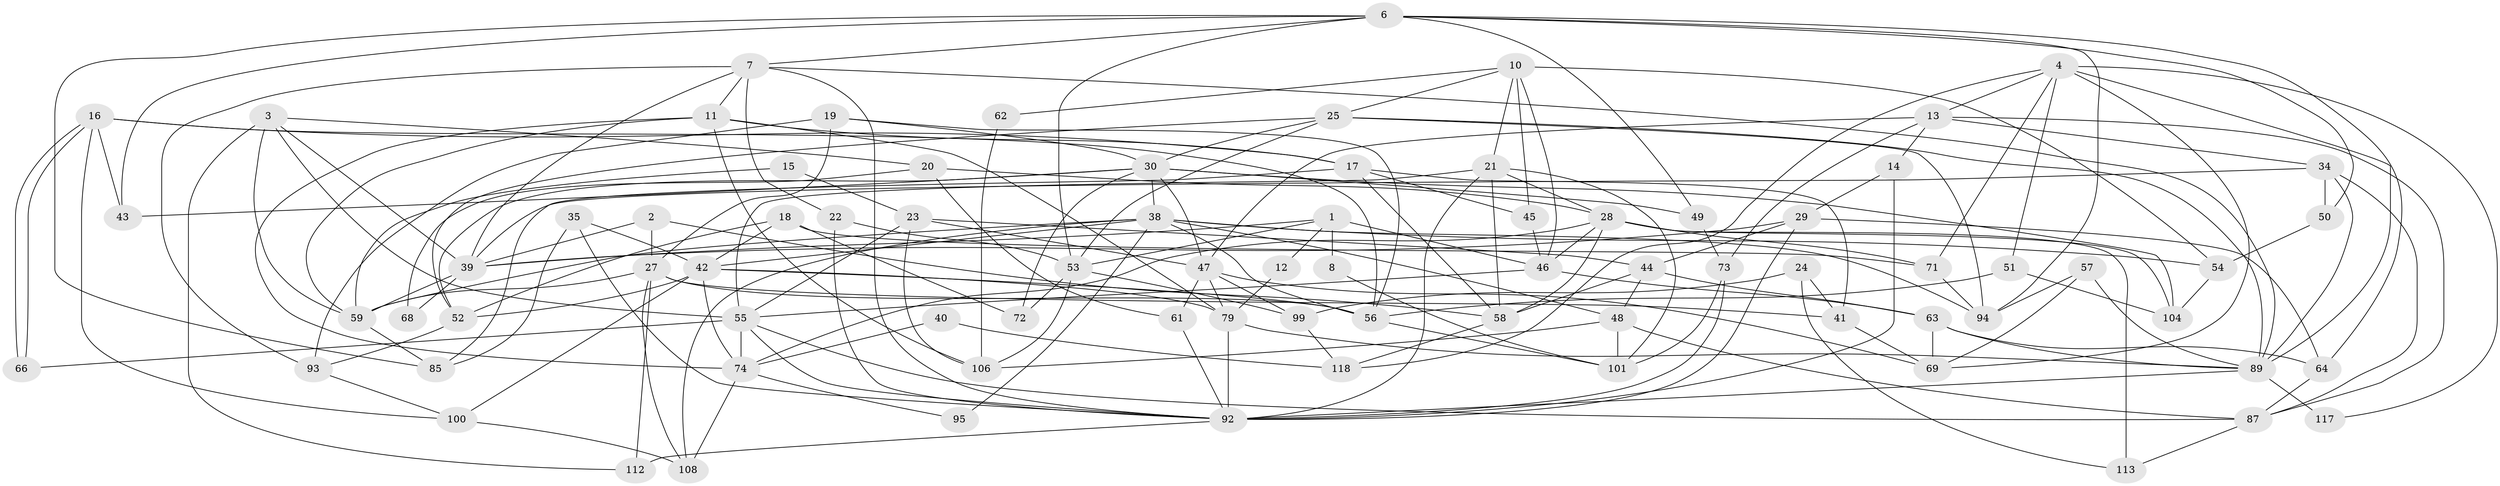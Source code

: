 // Generated by graph-tools (version 1.1) at 2025/52/02/27/25 19:52:02]
// undirected, 80 vertices, 195 edges
graph export_dot {
graph [start="1"]
  node [color=gray90,style=filled];
  1 [super="+107"];
  2;
  3 [super="+5"];
  4 [super="+36"];
  6 [super="+67"];
  7 [super="+9"];
  8;
  10 [super="+32"];
  11 [super="+82"];
  12;
  13 [super="+96"];
  14;
  15;
  16 [super="+31"];
  17 [super="+77"];
  18;
  19;
  20;
  21 [super="+86"];
  22;
  23 [super="+37"];
  24 [super="+81"];
  25 [super="+26"];
  27 [super="+78"];
  28 [super="+97"];
  29 [super="+33"];
  30 [super="+110"];
  34;
  35;
  38 [super="+83"];
  39 [super="+65"];
  40;
  41;
  42 [super="+98"];
  43 [super="+60"];
  44 [super="+105"];
  45;
  46 [super="+84"];
  47 [super="+111"];
  48;
  49;
  50;
  51;
  52;
  53 [super="+103"];
  54;
  55;
  56 [super="+70"];
  57;
  58 [super="+90"];
  59 [super="+91"];
  61;
  62;
  63 [super="+76"];
  64;
  66;
  68;
  69;
  71;
  72;
  73;
  74 [super="+75"];
  79 [super="+80"];
  85;
  87 [super="+88"];
  89 [super="+116"];
  92 [super="+102"];
  93;
  94 [super="+114"];
  95;
  99;
  100;
  101 [super="+115"];
  104;
  106;
  108 [super="+109"];
  112;
  113;
  117;
  118;
  1 -- 46;
  1 -- 39;
  1 -- 8;
  1 -- 12;
  1 -- 53;
  2 -- 58;
  2 -- 27;
  2 -- 39;
  3 -- 59;
  3 -- 20;
  3 -- 112;
  3 -- 55;
  3 -- 39;
  4 -- 71;
  4 -- 13;
  4 -- 69;
  4 -- 117;
  4 -- 51;
  4 -- 118;
  4 -- 89;
  6 -- 85;
  6 -- 43;
  6 -- 49;
  6 -- 53;
  6 -- 7;
  6 -- 64;
  6 -- 94;
  6 -- 50;
  7 -- 22;
  7 -- 39;
  7 -- 92;
  7 -- 93;
  7 -- 11;
  7 -- 89;
  8 -- 101;
  10 -- 25;
  10 -- 45;
  10 -- 46;
  10 -- 62;
  10 -- 21;
  10 -- 54;
  11 -- 79;
  11 -- 74;
  11 -- 59;
  11 -- 17;
  11 -- 106;
  12 -- 79;
  13 -- 87;
  13 -- 73;
  13 -- 34;
  13 -- 14;
  13 -- 47;
  14 -- 92;
  14 -- 29;
  15 -- 23;
  15 -- 59;
  16 -- 66;
  16 -- 66;
  16 -- 100;
  16 -- 17;
  16 -- 56;
  16 -- 43;
  17 -- 41;
  17 -- 58;
  17 -- 85;
  17 -- 45;
  18 -- 52;
  18 -- 71;
  18 -- 42;
  18 -- 72;
  19 -- 93;
  19 -- 30;
  19 -- 27;
  19 -- 56;
  20 -- 61;
  20 -- 68;
  20 -- 28;
  21 -- 58;
  21 -- 55;
  21 -- 28;
  21 -- 92;
  21 -- 101;
  22 -- 92;
  22 -- 53;
  23 -- 47;
  23 -- 55;
  23 -- 106;
  23 -- 44;
  24 -- 99;
  24 -- 113;
  24 -- 41;
  25 -- 52;
  25 -- 89;
  25 -- 53;
  25 -- 30;
  25 -- 94;
  27 -- 112;
  27 -- 56;
  27 -- 41;
  27 -- 59;
  27 -- 108;
  28 -- 58;
  28 -- 71;
  28 -- 113;
  28 -- 74;
  28 -- 104;
  28 -- 46;
  29 -- 64;
  29 -- 44;
  29 -- 39;
  29 -- 92;
  30 -- 104;
  30 -- 49;
  30 -- 52;
  30 -- 38;
  30 -- 72;
  30 -- 47;
  30 -- 43;
  34 -- 89;
  34 -- 39;
  34 -- 50;
  34 -- 87;
  35 -- 42;
  35 -- 92;
  35 -- 85;
  38 -- 54;
  38 -- 56;
  38 -- 94 [weight=2];
  38 -- 95;
  38 -- 48;
  38 -- 42;
  38 -- 59;
  38 -- 108;
  39 -- 68;
  39 -- 59;
  40 -- 118;
  40 -- 74;
  41 -- 69;
  42 -- 56;
  42 -- 79;
  42 -- 100;
  42 -- 52;
  42 -- 74;
  44 -- 48;
  44 -- 58;
  44 -- 63;
  45 -- 46;
  46 -- 55;
  46 -- 63;
  47 -- 99;
  47 -- 61;
  47 -- 69;
  47 -- 79;
  48 -- 101;
  48 -- 106;
  48 -- 87;
  49 -- 73;
  50 -- 54;
  51 -- 56;
  51 -- 104;
  52 -- 93;
  53 -- 72;
  53 -- 99;
  53 -- 106;
  54 -- 104;
  55 -- 87;
  55 -- 66;
  55 -- 74;
  55 -- 92;
  56 -- 101;
  57 -- 69;
  57 -- 94;
  57 -- 89;
  58 -- 118;
  59 -- 85;
  61 -- 92;
  62 -- 106;
  63 -- 64;
  63 -- 69;
  63 -- 89;
  64 -- 87;
  71 -- 94;
  73 -- 92;
  73 -- 101;
  74 -- 95;
  74 -- 108 [weight=2];
  79 -- 89;
  79 -- 92 [weight=2];
  87 -- 113;
  89 -- 117;
  89 -- 92;
  92 -- 112;
  93 -- 100;
  99 -- 118;
  100 -- 108;
}

